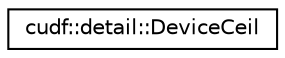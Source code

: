digraph "Graphical Class Hierarchy"
{
 // LATEX_PDF_SIZE
  edge [fontname="Helvetica",fontsize="10",labelfontname="Helvetica",labelfontsize="10"];
  node [fontname="Helvetica",fontsize="10",shape=record];
  rankdir="LR";
  Node0 [label="cudf::detail::DeviceCeil",height=0.2,width=0.4,color="black", fillcolor="white", style="filled",URL="$structcudf_1_1detail_1_1DeviceCeil.html",tooltip=" "];
}
